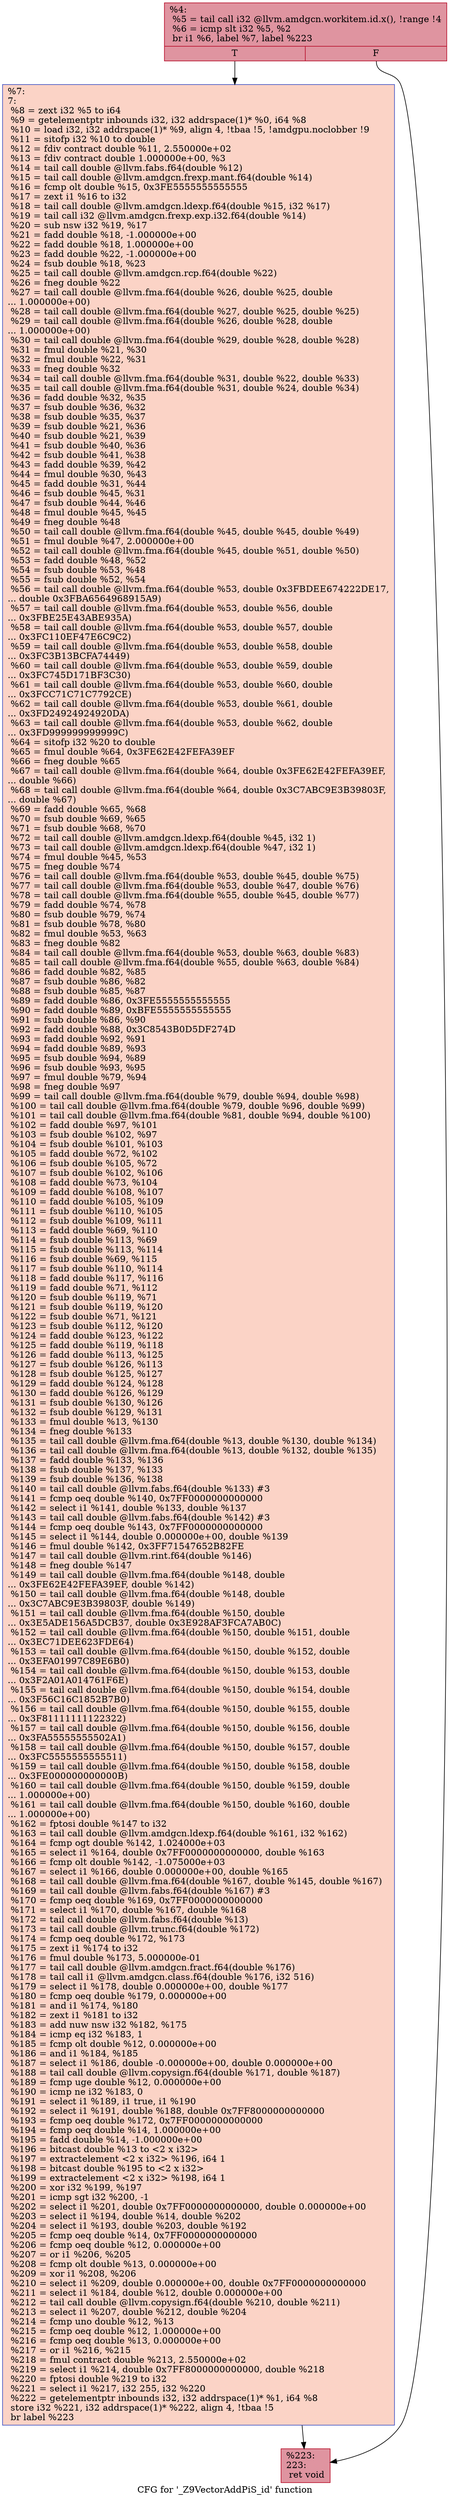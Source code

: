 digraph "CFG for '_Z9VectorAddPiS_id' function" {
	label="CFG for '_Z9VectorAddPiS_id' function";

	Node0x4dd0b80 [shape=record,color="#b70d28ff", style=filled, fillcolor="#b70d2870",label="{%4:\l  %5 = tail call i32 @llvm.amdgcn.workitem.id.x(), !range !4\l  %6 = icmp slt i32 %5, %2\l  br i1 %6, label %7, label %223\l|{<s0>T|<s1>F}}"];
	Node0x4dd0b80:s0 -> Node0x4dd19c0;
	Node0x4dd0b80:s1 -> Node0x4dd1a50;
	Node0x4dd19c0 [shape=record,color="#3d50c3ff", style=filled, fillcolor="#f59c7d70",label="{%7:\l7:                                                \l  %8 = zext i32 %5 to i64\l  %9 = getelementptr inbounds i32, i32 addrspace(1)* %0, i64 %8\l  %10 = load i32, i32 addrspace(1)* %9, align 4, !tbaa !5, !amdgpu.noclobber !9\l  %11 = sitofp i32 %10 to double\l  %12 = fdiv contract double %11, 2.550000e+02\l  %13 = fdiv contract double 1.000000e+00, %3\l  %14 = tail call double @llvm.fabs.f64(double %12)\l  %15 = tail call double @llvm.amdgcn.frexp.mant.f64(double %14)\l  %16 = fcmp olt double %15, 0x3FE5555555555555\l  %17 = zext i1 %16 to i32\l  %18 = tail call double @llvm.amdgcn.ldexp.f64(double %15, i32 %17)\l  %19 = tail call i32 @llvm.amdgcn.frexp.exp.i32.f64(double %14)\l  %20 = sub nsw i32 %19, %17\l  %21 = fadd double %18, -1.000000e+00\l  %22 = fadd double %18, 1.000000e+00\l  %23 = fadd double %22, -1.000000e+00\l  %24 = fsub double %18, %23\l  %25 = tail call double @llvm.amdgcn.rcp.f64(double %22)\l  %26 = fneg double %22\l  %27 = tail call double @llvm.fma.f64(double %26, double %25, double\l... 1.000000e+00)\l  %28 = tail call double @llvm.fma.f64(double %27, double %25, double %25)\l  %29 = tail call double @llvm.fma.f64(double %26, double %28, double\l... 1.000000e+00)\l  %30 = tail call double @llvm.fma.f64(double %29, double %28, double %28)\l  %31 = fmul double %21, %30\l  %32 = fmul double %22, %31\l  %33 = fneg double %32\l  %34 = tail call double @llvm.fma.f64(double %31, double %22, double %33)\l  %35 = tail call double @llvm.fma.f64(double %31, double %24, double %34)\l  %36 = fadd double %32, %35\l  %37 = fsub double %36, %32\l  %38 = fsub double %35, %37\l  %39 = fsub double %21, %36\l  %40 = fsub double %21, %39\l  %41 = fsub double %40, %36\l  %42 = fsub double %41, %38\l  %43 = fadd double %39, %42\l  %44 = fmul double %30, %43\l  %45 = fadd double %31, %44\l  %46 = fsub double %45, %31\l  %47 = fsub double %44, %46\l  %48 = fmul double %45, %45\l  %49 = fneg double %48\l  %50 = tail call double @llvm.fma.f64(double %45, double %45, double %49)\l  %51 = fmul double %47, 2.000000e+00\l  %52 = tail call double @llvm.fma.f64(double %45, double %51, double %50)\l  %53 = fadd double %48, %52\l  %54 = fsub double %53, %48\l  %55 = fsub double %52, %54\l  %56 = tail call double @llvm.fma.f64(double %53, double 0x3FBDEE674222DE17,\l... double 0x3FBA6564968915A9)\l  %57 = tail call double @llvm.fma.f64(double %53, double %56, double\l... 0x3FBE25E43ABE935A)\l  %58 = tail call double @llvm.fma.f64(double %53, double %57, double\l... 0x3FC110EF47E6C9C2)\l  %59 = tail call double @llvm.fma.f64(double %53, double %58, double\l... 0x3FC3B13BCFA74449)\l  %60 = tail call double @llvm.fma.f64(double %53, double %59, double\l... 0x3FC745D171BF3C30)\l  %61 = tail call double @llvm.fma.f64(double %53, double %60, double\l... 0x3FCC71C71C7792CE)\l  %62 = tail call double @llvm.fma.f64(double %53, double %61, double\l... 0x3FD24924924920DA)\l  %63 = tail call double @llvm.fma.f64(double %53, double %62, double\l... 0x3FD999999999999C)\l  %64 = sitofp i32 %20 to double\l  %65 = fmul double %64, 0x3FE62E42FEFA39EF\l  %66 = fneg double %65\l  %67 = tail call double @llvm.fma.f64(double %64, double 0x3FE62E42FEFA39EF,\l... double %66)\l  %68 = tail call double @llvm.fma.f64(double %64, double 0x3C7ABC9E3B39803F,\l... double %67)\l  %69 = fadd double %65, %68\l  %70 = fsub double %69, %65\l  %71 = fsub double %68, %70\l  %72 = tail call double @llvm.amdgcn.ldexp.f64(double %45, i32 1)\l  %73 = tail call double @llvm.amdgcn.ldexp.f64(double %47, i32 1)\l  %74 = fmul double %45, %53\l  %75 = fneg double %74\l  %76 = tail call double @llvm.fma.f64(double %53, double %45, double %75)\l  %77 = tail call double @llvm.fma.f64(double %53, double %47, double %76)\l  %78 = tail call double @llvm.fma.f64(double %55, double %45, double %77)\l  %79 = fadd double %74, %78\l  %80 = fsub double %79, %74\l  %81 = fsub double %78, %80\l  %82 = fmul double %53, %63\l  %83 = fneg double %82\l  %84 = tail call double @llvm.fma.f64(double %53, double %63, double %83)\l  %85 = tail call double @llvm.fma.f64(double %55, double %63, double %84)\l  %86 = fadd double %82, %85\l  %87 = fsub double %86, %82\l  %88 = fsub double %85, %87\l  %89 = fadd double %86, 0x3FE5555555555555\l  %90 = fadd double %89, 0xBFE5555555555555\l  %91 = fsub double %86, %90\l  %92 = fadd double %88, 0x3C8543B0D5DF274D\l  %93 = fadd double %92, %91\l  %94 = fadd double %89, %93\l  %95 = fsub double %94, %89\l  %96 = fsub double %93, %95\l  %97 = fmul double %79, %94\l  %98 = fneg double %97\l  %99 = tail call double @llvm.fma.f64(double %79, double %94, double %98)\l  %100 = tail call double @llvm.fma.f64(double %79, double %96, double %99)\l  %101 = tail call double @llvm.fma.f64(double %81, double %94, double %100)\l  %102 = fadd double %97, %101\l  %103 = fsub double %102, %97\l  %104 = fsub double %101, %103\l  %105 = fadd double %72, %102\l  %106 = fsub double %105, %72\l  %107 = fsub double %102, %106\l  %108 = fadd double %73, %104\l  %109 = fadd double %108, %107\l  %110 = fadd double %105, %109\l  %111 = fsub double %110, %105\l  %112 = fsub double %109, %111\l  %113 = fadd double %69, %110\l  %114 = fsub double %113, %69\l  %115 = fsub double %113, %114\l  %116 = fsub double %69, %115\l  %117 = fsub double %110, %114\l  %118 = fadd double %117, %116\l  %119 = fadd double %71, %112\l  %120 = fsub double %119, %71\l  %121 = fsub double %119, %120\l  %122 = fsub double %71, %121\l  %123 = fsub double %112, %120\l  %124 = fadd double %123, %122\l  %125 = fadd double %119, %118\l  %126 = fadd double %113, %125\l  %127 = fsub double %126, %113\l  %128 = fsub double %125, %127\l  %129 = fadd double %124, %128\l  %130 = fadd double %126, %129\l  %131 = fsub double %130, %126\l  %132 = fsub double %129, %131\l  %133 = fmul double %13, %130\l  %134 = fneg double %133\l  %135 = tail call double @llvm.fma.f64(double %13, double %130, double %134)\l  %136 = tail call double @llvm.fma.f64(double %13, double %132, double %135)\l  %137 = fadd double %133, %136\l  %138 = fsub double %137, %133\l  %139 = fsub double %136, %138\l  %140 = tail call double @llvm.fabs.f64(double %133) #3\l  %141 = fcmp oeq double %140, 0x7FF0000000000000\l  %142 = select i1 %141, double %133, double %137\l  %143 = tail call double @llvm.fabs.f64(double %142) #3\l  %144 = fcmp oeq double %143, 0x7FF0000000000000\l  %145 = select i1 %144, double 0.000000e+00, double %139\l  %146 = fmul double %142, 0x3FF71547652B82FE\l  %147 = tail call double @llvm.rint.f64(double %146)\l  %148 = fneg double %147\l  %149 = tail call double @llvm.fma.f64(double %148, double\l... 0x3FE62E42FEFA39EF, double %142)\l  %150 = tail call double @llvm.fma.f64(double %148, double\l... 0x3C7ABC9E3B39803F, double %149)\l  %151 = tail call double @llvm.fma.f64(double %150, double\l... 0x3E5ADE156A5DCB37, double 0x3E928AF3FCA7AB0C)\l  %152 = tail call double @llvm.fma.f64(double %150, double %151, double\l... 0x3EC71DEE623FDE64)\l  %153 = tail call double @llvm.fma.f64(double %150, double %152, double\l... 0x3EFA01997C89E6B0)\l  %154 = tail call double @llvm.fma.f64(double %150, double %153, double\l... 0x3F2A01A014761F6E)\l  %155 = tail call double @llvm.fma.f64(double %150, double %154, double\l... 0x3F56C16C1852B7B0)\l  %156 = tail call double @llvm.fma.f64(double %150, double %155, double\l... 0x3F81111111122322)\l  %157 = tail call double @llvm.fma.f64(double %150, double %156, double\l... 0x3FA55555555502A1)\l  %158 = tail call double @llvm.fma.f64(double %150, double %157, double\l... 0x3FC5555555555511)\l  %159 = tail call double @llvm.fma.f64(double %150, double %158, double\l... 0x3FE000000000000B)\l  %160 = tail call double @llvm.fma.f64(double %150, double %159, double\l... 1.000000e+00)\l  %161 = tail call double @llvm.fma.f64(double %150, double %160, double\l... 1.000000e+00)\l  %162 = fptosi double %147 to i32\l  %163 = tail call double @llvm.amdgcn.ldexp.f64(double %161, i32 %162)\l  %164 = fcmp ogt double %142, 1.024000e+03\l  %165 = select i1 %164, double 0x7FF0000000000000, double %163\l  %166 = fcmp olt double %142, -1.075000e+03\l  %167 = select i1 %166, double 0.000000e+00, double %165\l  %168 = tail call double @llvm.fma.f64(double %167, double %145, double %167)\l  %169 = tail call double @llvm.fabs.f64(double %167) #3\l  %170 = fcmp oeq double %169, 0x7FF0000000000000\l  %171 = select i1 %170, double %167, double %168\l  %172 = tail call double @llvm.fabs.f64(double %13)\l  %173 = tail call double @llvm.trunc.f64(double %172)\l  %174 = fcmp oeq double %172, %173\l  %175 = zext i1 %174 to i32\l  %176 = fmul double %173, 5.000000e-01\l  %177 = tail call double @llvm.amdgcn.fract.f64(double %176)\l  %178 = tail call i1 @llvm.amdgcn.class.f64(double %176, i32 516)\l  %179 = select i1 %178, double 0.000000e+00, double %177\l  %180 = fcmp oeq double %179, 0.000000e+00\l  %181 = and i1 %174, %180\l  %182 = zext i1 %181 to i32\l  %183 = add nuw nsw i32 %182, %175\l  %184 = icmp eq i32 %183, 1\l  %185 = fcmp olt double %12, 0.000000e+00\l  %186 = and i1 %184, %185\l  %187 = select i1 %186, double -0.000000e+00, double 0.000000e+00\l  %188 = tail call double @llvm.copysign.f64(double %171, double %187)\l  %189 = fcmp uge double %12, 0.000000e+00\l  %190 = icmp ne i32 %183, 0\l  %191 = select i1 %189, i1 true, i1 %190\l  %192 = select i1 %191, double %188, double 0x7FF8000000000000\l  %193 = fcmp oeq double %172, 0x7FF0000000000000\l  %194 = fcmp oeq double %14, 1.000000e+00\l  %195 = fadd double %14, -1.000000e+00\l  %196 = bitcast double %13 to \<2 x i32\>\l  %197 = extractelement \<2 x i32\> %196, i64 1\l  %198 = bitcast double %195 to \<2 x i32\>\l  %199 = extractelement \<2 x i32\> %198, i64 1\l  %200 = xor i32 %199, %197\l  %201 = icmp sgt i32 %200, -1\l  %202 = select i1 %201, double 0x7FF0000000000000, double 0.000000e+00\l  %203 = select i1 %194, double %14, double %202\l  %204 = select i1 %193, double %203, double %192\l  %205 = fcmp oeq double %14, 0x7FF0000000000000\l  %206 = fcmp oeq double %12, 0.000000e+00\l  %207 = or i1 %206, %205\l  %208 = fcmp olt double %13, 0.000000e+00\l  %209 = xor i1 %208, %206\l  %210 = select i1 %209, double 0.000000e+00, double 0x7FF0000000000000\l  %211 = select i1 %184, double %12, double 0.000000e+00\l  %212 = tail call double @llvm.copysign.f64(double %210, double %211)\l  %213 = select i1 %207, double %212, double %204\l  %214 = fcmp uno double %12, %13\l  %215 = fcmp oeq double %12, 1.000000e+00\l  %216 = fcmp oeq double %13, 0.000000e+00\l  %217 = or i1 %216, %215\l  %218 = fmul contract double %213, 2.550000e+02\l  %219 = select i1 %214, double 0x7FF8000000000000, double %218\l  %220 = fptosi double %219 to i32\l  %221 = select i1 %217, i32 255, i32 %220\l  %222 = getelementptr inbounds i32, i32 addrspace(1)* %1, i64 %8\l  store i32 %221, i32 addrspace(1)* %222, align 4, !tbaa !5\l  br label %223\l}"];
	Node0x4dd19c0 -> Node0x4dd1a50;
	Node0x4dd1a50 [shape=record,color="#b70d28ff", style=filled, fillcolor="#b70d2870",label="{%223:\l223:                                              \l  ret void\l}"];
}

